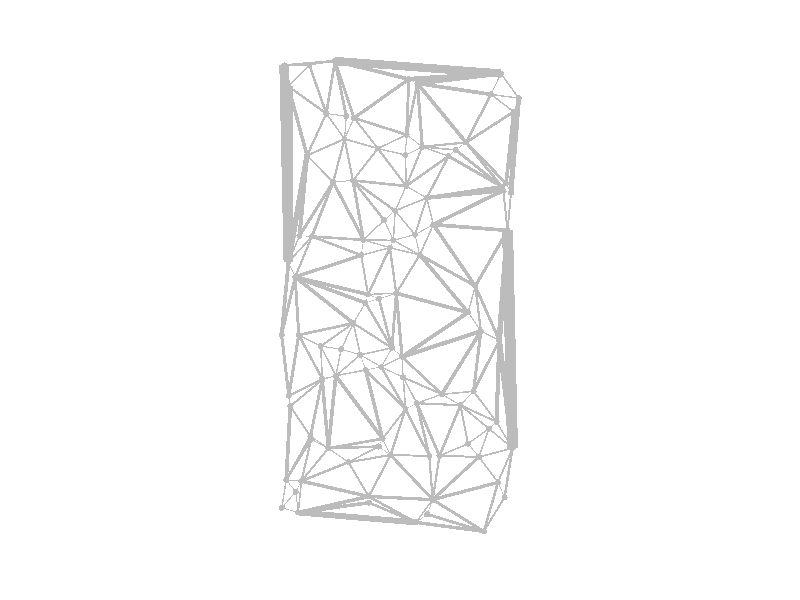 #include "colors.inc"
background { rgb <1, 1, 1> }
camera {location <0, 0, 15>up <0,1,0> right <-1.33,0,0> angle 25look_at <0, 0, 0> sky <0, 1, 0> }
sphere { <-0.962265, 1.95493, 0>, 0.025 texture {  pigment { rgb <0.5, 0.5, 0.5> } } }
sphere { <-0.841562, -0.291882, 0>, 0.025 texture {  pigment { rgb <0.5, 0.5, 0.5> } } }
sphere { <0.185151, 1.27682, 0>, 0.025 texture {  pigment { rgb <0.5, 0.5, 0.5> } } }
sphere { <-0.744668, -1.13714, 0>, 0.025 texture {  pigment { rgb <0.5, 0.5, 0.5> } } }
sphere { <-0.647184, -0.656676, 0>, 0.025 texture {  pigment { rgb <0.5, 0.5, 0.5> } } }
sphere { <0.164135, 0.376353, 0>, 0.025 texture {  pigment { rgb <0.5, 0.5, 0.5> } } }
sphere { <-0.924271, -0.797802, 0>, 0.025 texture {  pigment { rgb <0.5, 0.5, 0.5> } } }
sphere { <0.13151, -1.85354, 0>, 0.025 texture {  pigment { rgb <0.5, 0.5, 0.5> } } }
sphere { <-0.257553, -1.68926, 0>, 0.025 texture {  pigment { rgb <0.5, 0.5, 0.5> } } }
sphere { <-0.555476, 0.983321, 0>, 0.025 texture {  pigment { rgb <0.5, 0.5, 0.5> } } }
sphere { <-0.0406284, 0.7436, 0>, 0.025 texture {  pigment { rgb <0.5, 0.5, 0.5> } } }
sphere { <-0.984169, -0.29179, 0>, 0.025 texture {  pigment { rgb <0.5, 0.5, 0.5> } } }
sphere { <0.139714, -0.860343, 0>, 0.025 texture {  pigment { rgb <0.5, 0.5, 0.5> } } }
sphere { <-0.488968, -0.410942, 0>, 0.025 texture {  pigment { rgb <0.5, 0.5, 0.5> } } }
sphere { <0.85836, 0.91251, 0>, 0.025 texture {  pigment { rgb <0.5, 0.5, 0.5> } } }
sphere { <0.073458, 1.84095, 0>, 0.025 texture {  pigment { rgb <0.5, 0.5, 0.5> } } }
sphere { <-0.387672, -0.193462, 0>, 0.025 texture {  pigment { rgb <0.5, 0.5, 0.5> } } }
sphere { <-0.945772, -1.4993, 0>, 0.025 texture {  pigment { rgb <0.5, 0.5, 0.5> } } }
sphere { <0.869366, -1.64386, 0>, 0.025 texture {  pigment { rgb <0.5, 0.5, 0.5> } } }
sphere { <-0.175063, 0.0103111, 0>, 0.025 texture {  pigment { rgb <0.5, 0.5, 0.5> } } }
sphere { <0.935035, -1.23556, 0>, 0.025 texture {  pigment { rgb <0.5, 0.5, 0.5> } } }
sphere { <-0.871509, 0.191196, 0>, 0.025 texture {  pigment { rgb <0.5, 0.5, 0.5> } } }
sphere { <0.839748, 1.88728, 0>, 0.025 texture {  pigment { rgb <0.5, 0.5, 0.5> } } }
sphere { <-0.646964, -0.664441, 0>, 0.025 texture {  pigment { rgb <0.5, 0.5, 0.5> } } }
sphere { <0.026667, -0.644815, 0>, 0.025 texture {  pigment { rgb <0.5, 0.5, 0.5> } } }
sphere { <-0.0550345, 0.497175, 0>, 0.025 texture {  pigment { rgb <0.5, 0.5, 0.5> } } }
sphere { <-0.183517, 1.26266, 0>, 0.025 texture {  pigment { rgb <0.5, 0.5, 0.5> } } }
sphere { <-0.534052, -0.631551, 0>, 0.025 texture {  pigment { rgb <0.5, 0.5, 0.5> } } }
sphere { <0.221911, 0.850268, 0>, 0.025 texture {  pigment { rgb <0.5, 0.5, 0.5> } } }
sphere { <-0.132077, 0.665763, 0>, 0.025 texture {  pigment { rgb <0.5, 0.5, 0.5> } } }
sphere { <0.882318, 0.972, 0>, 0.025 texture {  pigment { rgb <0.5, 0.5, 0.5> } } }
sphere { <0.697121, -1.92843, 0>, 0.025 texture {  pigment { rgb <0.5, 0.5, 0.5> } } }
sphere { <-0.928708, 1.78085, 0>, 0.025 texture {  pigment { rgb <0.5, 0.5, 0.5> } } }
sphere { <-0.540794, 1.99162, 0>, 0.025 texture {  pigment { rgb <0.5, 0.5, 0.5> } } }
sphere { <0.403599, 1.19886, 0>, 0.025 texture {  pigment { rgb <0.5, 0.5, 0.5> } } }
sphere { <-0.287104, -0.0238716, 0>, 0.025 texture {  pigment { rgb <0.5, 0.5, 0.5> } } }
sphere { <0.0171253, -0.474102, 0>, 0.025 texture {  pigment { rgb <0.5, 0.5, 0.5> } } }
sphere { <0.922744, 0.893074, 0>, 0.025 texture {  pigment { rgb <0.5, 0.5, 0.5> } } }
sphere { <-0.382056, 1.51703, 0>, 0.025 texture {  pigment { rgb <0.5, 0.5, 0.5> } } }
sphere { <-0.26539, 0.0461966, 0>, 0.025 texture {  pigment { rgb <0.5, 0.5, 0.5> } } }
sphere { <-0.461347, 1.34229, 0>, 0.025 texture {  pigment { rgb <0.5, 0.5, 0.5> } } }
sphere { <0.802661, -1.01521, 0>, 0.025 texture {  pigment { rgb <0.5, 0.5, 0.5> } } }
sphere { <-0.732596, 0.529824, 0>, 0.025 texture {  pigment { rgb <0.5, 0.5, 0.5> } } }
sphere { <0.276988, 0.628327, 0>, 0.025 texture {  pigment { rgb <0.5, 0.5, 0.5> } } }
sphere { <-0.819734, -1.50938, 0>, 0.025 texture {  pigment { rgb <0.5, 0.5, 0.5> } } }
sphere { <0.347665, -0.785282, 0>, 0.025 texture {  pigment { rgb <0.5, 0.5, 0.5> } } }
sphere { <0.626142, 0.11672, 0>, 0.025 texture {  pigment { rgb <0.5, 0.5, 0.5> } } }
sphere { <-0.612508, 1.55408, 0>, 0.025 texture {  pigment { rgb <0.5, 0.5, 0.5> } } }
sphere { <-0.031057, 0.056399, 0>, 0.025 texture {  pigment { rgb <0.5, 0.5, 0.5> } } }
sphere { <0.814514, -1.5203, 0>, 0.025 texture {  pigment { rgb <0.5, 0.5, 0.5> } } }
sphere { <-0.259912, -1.6375, 0>, 0.025 texture {  pigment { rgb <0.5, 0.5, 0.5> } } }
sphere { <0.243148, -1.2996, 0>, 0.025 texture {  pigment { rgb <0.5, 0.5, 0.5> } } }
sphere { <0.0458226, -0.909199, 0>, 0.025 texture {  pigment { rgb <0.5, 0.5, 0.5> } } }
sphere { <-0.867374, -1.59862, 0>, 0.025 texture {  pigment { rgb <0.5, 0.5, 0.5> } } }
sphere { <-0.155651, -0.557847, 0>, 0.025 texture {  pigment { rgb <0.5, 0.5, 0.5> } } }
sphere { <0.0448803, 1.20809, 0>, 0.025 texture {  pigment { rgb <0.5, 0.5, 0.5> } } }
sphere { <-0.0669695, -0.399431, 0>, 0.025 texture {  pigment { rgb <0.5, 0.5, 0.5> } } }
sphere { <-0.658243, -0.384195, 0>, 0.025 texture {  pigment { rgb <0.5, 0.5, 0.5> } } }
sphere { <0.739081, -1.07232, 0>, 0.025 texture {  pigment { rgb <0.5, 0.5, 0.5> } } }
sphere { <0.986453, 1.68217, 0>, 0.025 texture {  pigment { rgb <0.5, 0.5, 0.5> } } }
sphere { <-0.912283, -0.885325, 0>, 0.025 texture {  pigment { rgb <0.5, 0.5, 0.5> } } }
sphere { <0.656782, -1.30741, 0>, 0.025 texture {  pigment { rgb <0.5, 0.5, 0.5> } } }
sphere { <-0.177142, -1.22099, 0>, 0.025 texture {  pigment { rgb <0.5, 0.5, 0.5> } } }
sphere { <-0.0788163, -1.29182, 0>, 0.025 texture {  pigment { rgb <0.5, 0.5, 0.5> } } }
sphere { <0.226858, -1.78668, 0>, 0.025 texture {  pigment { rgb <0.5, 0.5, 0.5> } } }
sphere { <-0.835836, 0.534268, 0>, 0.025 texture {  pigment { rgb <0.5, 0.5, 0.5> } } }
sphere { <-0.982565, -1.73235, 0>, 0.025 texture {  pigment { rgb <0.5, 0.5, 0.5> } } }
sphere { <-0.428327, -1.35184, 0>, 0.025 texture {  pigment { rgb <0.5, 0.5, 0.5> } } }
sphere { <0.565499, -1.19817, 0>, 0.025 texture {  pigment { rgb <0.5, 0.5, 0.5> } } }
sphere { <-0.595749, -1.23637, 0>, 0.025 texture {  pigment { rgb <0.5, 0.5, 0.5> } } }
sphere { <0.94508, 1.56816, 0>, 0.025 texture {  pigment { rgb <0.5, 0.5, 0.5> } } }
sphere { <0.825281, -0.336703, 0>, 0.025 texture {  pigment { rgb <0.5, 0.5, 0.5> } } }
sphere { <0.0545235, 1.37719, 0>, 0.025 texture {  pigment { rgb <0.5, 0.5, 0.5> } } }
sphere { <0.144849, 1.80517, 0>, 0.025 texture {  pigment { rgb <0.5, 0.5, 0.5> } } }
sphere { <0.271682, -1.66381, 0>, 0.025 texture {  pigment { rgb <0.5, 0.5, 0.5> } } }
sphere { <-0.927063, 0.316261, 0>, 0.025 texture {  pigment { rgb <0.5, 0.5, 0.5> } } }
sphere { <0.566383, -0.103638, 0>, 0.025 texture {  pigment { rgb <0.5, 0.5, 0.5> } } }
sphere { <0.672507, -0.259063, 0>, 0.025 texture {  pigment { rgb <0.5, 0.5, 0.5> } } }
sphere { <0.548869, 1.31308, 0>, 0.025 texture {  pigment { rgb <0.5, 0.5, 0.5> } } }
sphere { <-0.303236, 0.501041, 0>, 0.025 texture {  pigment { rgb <0.5, 0.5, 0.5> } } }
sphere { <0.611206, -0.761209, 0>, 0.025 texture {  pigment { rgb <0.5, 0.5, 0.5> } } }
sphere { <0.328273, -1.29899, 0>, 0.025 texture {  pigment { rgb <0.5, 0.5, 0.5> } } }
sphere { <-0.144647, -1.15577, 0>, 0.025 texture {  pigment { rgb <0.5, 0.5, 0.5> } } }
sphere { <0.12477, 0.545221, 0>, 0.025 texture {  pigment { rgb <0.5, 0.5, 0.5> } } }
sphere { <-0.285157, -0.582907, 0>, 0.025 texture {  pigment { rgb <0.5, 0.5, 0.5> } } }
sphere { <-0.446499, 1.53214, 0>, 0.025 texture {  pigment { rgb <0.5, 0.5, 0.5> } } }
sphere { <0.847356, 0.943599, 0>, 0.025 texture {  pigment { rgb <0.5, 0.5, 0.5> } } }
sphere { <-0.329796, -0.45666, 0>, 0.025 texture {  pigment { rgb <0.5, 0.5, 0.5> } } }
sphere { <-0.391244, 0.996299, 0>, 0.025 texture {  pigment { rgb <0.5, 0.5, 0.5> } } }
sphere { <0.502616, -0.876598, 0>, 0.025 texture {  pigment { rgb <0.5, 0.5, 0.5> } } }
sphere { <-0.754493, 1.96026, 0>, 0.025 texture {  pigment { rgb <0.5, 0.5, 0.5> } } }
sphere { <-0.322533, 0.373467, 0>, 0.025 texture {  pigment { rgb <0.5, 0.5, 0.5> } } }
sphere { <0.756277, 1.7138, 0>, 0.025 texture {  pigment { rgb <0.5, 0.5, 0.5> } } }
sphere { <-0.0843627, 0.43514, 0>, 0.025 texture {  pigment { rgb <0.5, 0.5, 0.5> } } }
sphere { <-0.845533, -1.77073, 0>, 0.025 texture {  pigment { rgb <0.5, 0.5, 0.5> } } }
sphere { <0.051268, 0.949963, 0>, 0.025 texture {  pigment { rgb <0.5, 0.5, 0.5> } } }
sphere { <-0.738241, -1.16098, 0>, 0.025 texture {  pigment { rgb <0.5, 0.5, 0.5> } } }
sphere { <0.894421, 0.580095, 0>, 0.025 texture {  pigment { rgb <0.5, 0.5, 0.5> } } }
sphere { <-0.772778, 1.20397, 0>, 0.025 texture {  pigment { rgb <0.5, 0.5, 0.5> } } }
sphere { <0.463607, 1.2505, 0>, 0.025 texture {  pigment { rgb <0.5, 0.5, 0.5> } } }
cylinder { <0.13151, -1.85354, 0>, <0.697121, -1.92843, 0>, 0.0142637 texture {  pigment { rgb <0.5, 0.5, 0.5> } } }
cylinder { <0.13151, -1.85354, 0>, <0.226858, -1.78668, 0>, 0.00291135 texture {  pigment { rgb <0.5, 0.5, 0.5> } } }
cylinder { <0.697121, -1.92843, 0>, <0.226858, -1.78668, 0>, 0.0122791 texture {  pigment { rgb <0.5, 0.5, 0.5> } } }
cylinder { <0.13151, -1.85354, 0>, <-0.257553, -1.68926, 0>, 0.0105582 texture {  pigment { rgb <0.5, 0.5, 0.5> } } }
cylinder { <0.13151, -1.85354, 0>, <-0.845533, -1.77073, 0>, 0.0245137 texture {  pigment { rgb <0.5, 0.5, 0.5> } } }
cylinder { <-0.257553, -1.68926, 0>, <-0.845533, -1.77073, 0>, 0.0148399 texture {  pigment { rgb <0.5, 0.5, 0.5> } } }
cylinder { <0.697121, -1.92843, 0>, <0.271682, -1.66381, 0>, 0.0125256 texture {  pigment { rgb <0.5, 0.5, 0.5> } } }
cylinder { <0.226858, -1.78668, 0>, <0.271682, -1.66381, 0>, 0.00326997 texture {  pigment { rgb <0.5, 0.5, 0.5> } } }
cylinder { <-0.867374, -1.59862, 0>, <-0.982565, -1.73235, 0>, 0.00441251 texture {  pigment { rgb <0.5, 0.5, 0.5> } } }
cylinder { <-0.867374, -1.59862, 0>, <-0.845533, -1.77073, 0>, 0.00433708 texture {  pigment { rgb <0.5, 0.5, 0.5> } } }
cylinder { <-0.982565, -1.73235, 0>, <-0.845533, -1.77073, 0>, 0.00355759 texture {  pigment { rgb <0.5, 0.5, 0.5> } } }
cylinder { <0.13151, -1.85354, 0>, <0.271682, -1.66381, 0>, 0.0058975 texture {  pigment { rgb <0.5, 0.5, 0.5> } } }
cylinder { <0.13151, -1.85354, 0>, <-0.259912, -1.6375, 0>, 0.0111772 texture {  pigment { rgb <0.5, 0.5, 0.5> } } }
cylinder { <-0.257553, -1.68926, 0>, <-0.259912, -1.6375, 0>, 0.00129538 texture {  pigment { rgb <0.5, 0.5, 0.5> } } }
cylinder { <-0.259912, -1.6375, 0>, <-0.845533, -1.77073, 0>, 0.0150146 texture {  pigment { rgb <0.5, 0.5, 0.5> } } }
cylinder { <0.869366, -1.64386, 0>, <0.697121, -1.92843, 0>, 0.00831614 texture {  pigment { rgb <0.5, 0.5, 0.5> } } }
cylinder { <0.869366, -1.64386, 0>, <0.814514, -1.5203, 0>, 0.00337969 texture {  pigment { rgb <0.5, 0.5, 0.5> } } }
cylinder { <0.697121, -1.92843, 0>, <0.814514, -1.5203, 0>, 0.0106171 texture {  pigment { rgb <0.5, 0.5, 0.5> } } }
cylinder { <0.814514, -1.5203, 0>, <0.271682, -1.66381, 0>, 0.014037 texture {  pigment { rgb <0.5, 0.5, 0.5> } } }
cylinder { <-0.819734, -1.50938, 0>, <-0.867374, -1.59862, 0>, 0.00252903 texture {  pigment { rgb <0.5, 0.5, 0.5> } } }
cylinder { <-0.819734, -1.50938, 0>, <-0.845533, -1.77073, 0>, 0.00656536 texture {  pigment { rgb <0.5, 0.5, 0.5> } } }
cylinder { <-0.819734, -1.50938, 0>, <-0.259912, -1.6375, 0>, 0.0143574 texture {  pigment { rgb <0.5, 0.5, 0.5> } } }
cylinder { <-0.945772, -1.4993, 0>, <-0.819734, -1.50938, 0>, 0.00316103 texture {  pigment { rgb <0.5, 0.5, 0.5> } } }
cylinder { <-0.945772, -1.4993, 0>, <-0.867374, -1.59862, 0>, 0.00316349 texture {  pigment { rgb <0.5, 0.5, 0.5> } } }
cylinder { <-0.945772, -1.4993, 0>, <-0.982565, -1.73235, 0>, 0.00589857 texture {  pigment { rgb <0.5, 0.5, 0.5> } } }
cylinder { <-0.259912, -1.6375, 0>, <0.271682, -1.66381, 0>, 0.0133061 texture {  pigment { rgb <0.5, 0.5, 0.5> } } }
cylinder { <-0.819734, -1.50938, 0>, <-0.428327, -1.35184, 0>, 0.0105481 texture {  pigment { rgb <0.5, 0.5, 0.5> } } }
cylinder { <-0.259912, -1.6375, 0>, <-0.428327, -1.35184, 0>, 0.00829021 texture {  pigment { rgb <0.5, 0.5, 0.5> } } }
cylinder { <0.243148, -1.2996, 0>, <0.271682, -1.66381, 0>, 0.00913293 texture {  pigment { rgb <0.5, 0.5, 0.5> } } }
cylinder { <0.243148, -1.2996, 0>, <0.328273, -1.29899, 0>, 0.00212818 texture {  pigment { rgb <0.5, 0.5, 0.5> } } }
cylinder { <0.271682, -1.66381, 0>, <0.328273, -1.29899, 0>, 0.00922955 texture {  pigment { rgb <0.5, 0.5, 0.5> } } }
cylinder { <0.814514, -1.5203, 0>, <0.656782, -1.30741, 0>, 0.00662381 texture {  pigment { rgb <0.5, 0.5, 0.5> } } }
cylinder { <0.656782, -1.30741, 0>, <0.271682, -1.66381, 0>, 0.0131177 texture {  pigment { rgb <0.5, 0.5, 0.5> } } }
cylinder { <0.656782, -1.30741, 0>, <0.328273, -1.29899, 0>, 0.00821543 texture {  pigment { rgb <0.5, 0.5, 0.5> } } }
cylinder { <0.243148, -1.2996, 0>, <-0.0788163, -1.29182, 0>, 0.00805146 texture {  pigment { rgb <0.5, 0.5, 0.5> } } }
cylinder { <-0.0788163, -1.29182, 0>, <0.271682, -1.66381, 0>, 0.0127775 texture {  pigment { rgb <0.5, 0.5, 0.5> } } }
cylinder { <-0.259912, -1.6375, 0>, <-0.0788163, -1.29182, 0>, 0.009756 texture {  pigment { rgb <0.5, 0.5, 0.5> } } }
cylinder { <-0.0788163, -1.29182, 0>, <-0.428327, -1.35184, 0>, 0.00886567 texture {  pigment { rgb <0.5, 0.5, 0.5> } } }
cylinder { <-0.819734, -1.50938, 0>, <-0.595749, -1.23637, 0>, 0.00882834 texture {  pigment { rgb <0.5, 0.5, 0.5> } } }
cylinder { <-0.428327, -1.35184, 0>, <-0.595749, -1.23637, 0>, 0.00508444 texture {  pigment { rgb <0.5, 0.5, 0.5> } } }
cylinder { <-0.177142, -1.22099, 0>, <-0.0788163, -1.29182, 0>, 0.00302956 texture {  pigment { rgb <0.5, 0.5, 0.5> } } }
cylinder { <-0.177142, -1.22099, 0>, <-0.428327, -1.35184, 0>, 0.00708062 texture {  pigment { rgb <0.5, 0.5, 0.5> } } }
cylinder { <0.869366, -1.64386, 0>, <0.935035, -1.23556, 0>, 0.0103385 texture {  pigment { rgb <0.5, 0.5, 0.5> } } }
cylinder { <0.935035, -1.23556, 0>, <0.814514, -1.5203, 0>, 0.00772971 texture {  pigment { rgb <0.5, 0.5, 0.5> } } }
cylinder { <0.935035, -1.23556, 0>, <0.656782, -1.30741, 0>, 0.00718448 texture {  pigment { rgb <0.5, 0.5, 0.5> } } }
cylinder { <0.656782, -1.30741, 0>, <0.565499, -1.19817, 0>, 0.00355905 texture {  pigment { rgb <0.5, 0.5, 0.5> } } }
cylinder { <0.565499, -1.19817, 0>, <0.328273, -1.29899, 0>, 0.00644403 texture {  pigment { rgb <0.5, 0.5, 0.5> } } }
cylinder { <-0.819734, -1.50938, 0>, <-0.738241, -1.16098, 0>, 0.00894509 texture {  pigment { rgb <0.5, 0.5, 0.5> } } }
cylinder { <-0.595749, -1.23637, 0>, <-0.738241, -1.16098, 0>, 0.00403016 texture {  pigment { rgb <0.5, 0.5, 0.5> } } }
cylinder { <-0.177142, -1.22099, 0>, <-0.144647, -1.15577, 0>, 0.00182159 texture {  pigment { rgb <0.5, 0.5, 0.5> } } }
cylinder { <-0.0788163, -1.29182, 0>, <-0.144647, -1.15577, 0>, 0.00377848 texture {  pigment { rgb <0.5, 0.5, 0.5> } } }
cylinder { <-0.945772, -1.4993, 0>, <-0.738241, -1.16098, 0>, 0.00992236 texture {  pigment { rgb <0.5, 0.5, 0.5> } } }
cylinder { <0.739081, -1.07232, 0>, <0.656782, -1.30741, 0>, 0.00622698 texture {  pigment { rgb <0.5, 0.5, 0.5> } } }
cylinder { <0.739081, -1.07232, 0>, <0.565499, -1.19817, 0>, 0.00536003 texture {  pigment { rgb <0.5, 0.5, 0.5> } } }
cylinder { <0.935035, -1.23556, 0>, <0.739081, -1.07232, 0>, 0.00637607 texture {  pigment { rgb <0.5, 0.5, 0.5> } } }
cylinder { <-0.744668, -1.13714, 0>, <-0.945772, -1.4993, 0>, 0.0103561 texture {  pigment { rgb <0.5, 0.5, 0.5> } } }
cylinder { <-0.744668, -1.13714, 0>, <-0.738241, -1.16098, 0>, 0.000617309 texture {  pigment { rgb <0.5, 0.5, 0.5> } } }
cylinder { <-0.744668, -1.13714, 0>, <-0.595749, -1.23637, 0>, 0.00447379 texture {  pigment { rgb <0.5, 0.5, 0.5> } } }
cylinder { <0.935035, -1.23556, 0>, <0.802661, -1.01521, 0>, 0.00642654 texture {  pigment { rgb <0.5, 0.5, 0.5> } } }
cylinder { <0.802661, -1.01521, 0>, <0.739081, -1.07232, 0>, 0.00213664 texture {  pigment { rgb <0.5, 0.5, 0.5> } } }
cylinder { <0.0458226, -0.909199, 0>, <-0.0788163, -1.29182, 0>, 0.0100603 texture {  pigment { rgb <0.5, 0.5, 0.5> } } }
cylinder { <0.0458226, -0.909199, 0>, <-0.144647, -1.15577, 0>, 0.00778928 texture {  pigment { rgb <0.5, 0.5, 0.5> } } }
cylinder { <0.243148, -1.2996, 0>, <0.0458226, -0.909199, 0>, 0.010936 texture {  pigment { rgb <0.5, 0.5, 0.5> } } }
cylinder { <-0.177142, -1.22099, 0>, <-0.595749, -1.23637, 0>, 0.0104723 texture {  pigment { rgb <0.5, 0.5, 0.5> } } }
cylinder { <-0.595749, -1.23637, 0>, <-0.144647, -1.15577, 0>, 0.0114562 texture {  pigment { rgb <0.5, 0.5, 0.5> } } }
cylinder { <-0.744668, -1.13714, 0>, <-0.912283, -0.885325, 0>, 0.00756251 texture {  pigment { rgb <0.5, 0.5, 0.5> } } }
cylinder { <-0.945772, -1.4993, 0>, <-0.912283, -0.885325, 0>, 0.0153721 texture {  pigment { rgb <0.5, 0.5, 0.5> } } }
cylinder { <0.739081, -1.07232, 0>, <0.502616, -0.876598, 0>, 0.00767393 texture {  pigment { rgb <0.5, 0.5, 0.5> } } }
cylinder { <0.565499, -1.19817, 0>, <0.502616, -0.876598, 0>, 0.00819146 texture {  pigment { rgb <0.5, 0.5, 0.5> } } }
cylinder { <0.328273, -1.29899, 0>, <0.502616, -0.876598, 0>, 0.0114239 texture {  pigment { rgb <0.5, 0.5, 0.5> } } }
cylinder { <0.139714, -0.860343, 0>, <0.243148, -1.2996, 0>, 0.0112819 texture {  pigment { rgb <0.5, 0.5, 0.5> } } }
cylinder { <0.139714, -0.860343, 0>, <0.0458226, -0.909199, 0>, 0.00264606 texture {  pigment { rgb <0.5, 0.5, 0.5> } } }
cylinder { <0.139714, -0.860343, 0>, <0.328273, -1.29899, 0>, 0.0119364 texture {  pigment { rgb <0.5, 0.5, 0.5> } } }
cylinder { <0.139714, -0.860343, 0>, <0.502616, -0.876598, 0>, 0.00908164 texture {  pigment { rgb <0.5, 0.5, 0.5> } } }
cylinder { <0.139714, -0.860343, 0>, <0.347665, -0.785282, 0>, 0.00552709 texture {  pigment { rgb <0.5, 0.5, 0.5> } } }
cylinder { <0.347665, -0.785282, 0>, <0.502616, -0.876598, 0>, 0.0044964 texture {  pigment { rgb <0.5, 0.5, 0.5> } } }
cylinder { <0.802661, -1.01521, 0>, <0.502616, -0.876598, 0>, 0.00826284 texture {  pigment { rgb <0.5, 0.5, 0.5> } } }
cylinder { <0.802661, -1.01521, 0>, <0.611206, -0.761209, 0>, 0.00795178 texture {  pigment { rgb <0.5, 0.5, 0.5> } } }
cylinder { <0.611206, -0.761209, 0>, <0.502616, -0.876598, 0>, 0.00396126 texture {  pigment { rgb <0.5, 0.5, 0.5> } } }
cylinder { <-0.744668, -1.13714, 0>, <-0.646964, -0.664441, 0>, 0.0120673 texture {  pigment { rgb <0.5, 0.5, 0.5> } } }
cylinder { <-0.646964, -0.664441, 0>, <-0.912283, -0.885325, 0>, 0.00863075 texture {  pigment { rgb <0.5, 0.5, 0.5> } } }
cylinder { <-0.924271, -0.797802, 0>, <-0.646964, -0.664441, 0>, 0.0076927 texture {  pigment { rgb <0.5, 0.5, 0.5> } } }
cylinder { <-0.924271, -0.797802, 0>, <-0.912283, -0.885325, 0>, 0.00220851 texture {  pigment { rgb <0.5, 0.5, 0.5> } } }
cylinder { <0.139714, -0.860343, 0>, <0.026667, -0.644815, 0>, 0.0060844 texture {  pigment { rgb <0.5, 0.5, 0.5> } } }
cylinder { <0.026667, -0.644815, 0>, <0.0458226, -0.909199, 0>, 0.00662694 texture {  pigment { rgb <0.5, 0.5, 0.5> } } }
cylinder { <0.347665, -0.785282, 0>, <0.611206, -0.761209, 0>, 0.00661595 texture {  pigment { rgb <0.5, 0.5, 0.5> } } }
cylinder { <-0.646964, -0.664441, 0>, <-0.595749, -1.23637, 0>, 0.0143555 texture {  pigment { rgb <0.5, 0.5, 0.5> } } }
cylinder { <-0.647184, -0.656676, 0>, <-0.646964, -0.664441, 0>, 0.000194191 texture {  pigment { rgb <0.5, 0.5, 0.5> } } }
cylinder { <-0.647184, -0.656676, 0>, <-0.534052, -0.631551, 0>, 0.0028972 texture {  pigment { rgb <0.5, 0.5, 0.5> } } }
cylinder { <-0.646964, -0.664441, 0>, <-0.534052, -0.631551, 0>, 0.00294012 texture {  pigment { rgb <0.5, 0.5, 0.5> } } }
cylinder { <-0.534052, -0.631551, 0>, <-0.595749, -1.23637, 0>, 0.015199 texture {  pigment { rgb <0.5, 0.5, 0.5> } } }
cylinder { <-0.534052, -0.631551, 0>, <-0.144647, -1.15577, 0>, 0.0163257 texture {  pigment { rgb <0.5, 0.5, 0.5> } } }
cylinder { <0.0458226, -0.909199, 0>, <-0.285157, -0.582907, 0>, 0.0116193 texture {  pigment { rgb <0.5, 0.5, 0.5> } } }
cylinder { <-0.144647, -1.15577, 0>, <-0.285157, -0.582907, 0>, 0.0147461 texture {  pigment { rgb <0.5, 0.5, 0.5> } } }
cylinder { <-0.534052, -0.631551, 0>, <-0.285157, -0.582907, 0>, 0.00634009 texture {  pigment { rgb <0.5, 0.5, 0.5> } } }
cylinder { <-0.647184, -0.656676, 0>, <-0.924271, -0.797802, 0>, 0.0077739 texture {  pigment { rgb <0.5, 0.5, 0.5> } } }
cylinder { <0.026667, -0.644815, 0>, <0.347665, -0.785282, 0>, 0.00875967 texture {  pigment { rgb <0.5, 0.5, 0.5> } } }
cylinder { <0.026667, -0.644815, 0>, <-0.155651, -0.557847, 0>, 0.00504996 texture {  pigment { rgb <0.5, 0.5, 0.5> } } }
cylinder { <0.0458226, -0.909199, 0>, <-0.155651, -0.557847, 0>, 0.0101255 texture {  pigment { rgb <0.5, 0.5, 0.5> } } }
cylinder { <-0.155651, -0.557847, 0>, <-0.285157, -0.582907, 0>, 0.00329771 texture {  pigment { rgb <0.5, 0.5, 0.5> } } }
cylinder { <0.026667, -0.644815, 0>, <0.0171253, -0.474102, 0>, 0.00427448 texture {  pigment { rgb <0.5, 0.5, 0.5> } } }
cylinder { <0.0171253, -0.474102, 0>, <-0.155651, -0.557847, 0>, 0.00480007 texture {  pigment { rgb <0.5, 0.5, 0.5> } } }
cylinder { <-0.534052, -0.631551, 0>, <-0.329796, -0.45666, 0>, 0.00672252 texture {  pigment { rgb <0.5, 0.5, 0.5> } } }
cylinder { <-0.285157, -0.582907, 0>, <-0.329796, -0.45666, 0>, 0.00334766 texture {  pigment { rgb <0.5, 0.5, 0.5> } } }
cylinder { <-0.488968, -0.410942, 0>, <-0.534052, -0.631551, 0>, 0.00562922 texture {  pigment { rgb <0.5, 0.5, 0.5> } } }
cylinder { <-0.488968, -0.410942, 0>, <-0.329796, -0.45666, 0>, 0.00414019 texture {  pigment { rgb <0.5, 0.5, 0.5> } } }
cylinder { <-0.155651, -0.557847, 0>, <-0.329796, -0.45666, 0>, 0.0050352 texture {  pigment { rgb <0.5, 0.5, 0.5> } } }
cylinder { <0.0171253, -0.474102, 0>, <-0.0669695, -0.399431, 0>, 0.00281155 texture {  pigment { rgb <0.5, 0.5, 0.5> } } }
cylinder { <-0.155651, -0.557847, 0>, <-0.0669695, -0.399431, 0>, 0.00453872 texture {  pigment { rgb <0.5, 0.5, 0.5> } } }
cylinder { <-0.647184, -0.656676, 0>, <-0.658243, -0.384195, 0>, 0.00681764 texture {  pigment { rgb <0.5, 0.5, 0.5> } } }
cylinder { <-0.534052, -0.631551, 0>, <-0.658243, -0.384195, 0>, 0.00691955 texture {  pigment { rgb <0.5, 0.5, 0.5> } } }
cylinder { <-0.488968, -0.410942, 0>, <-0.658243, -0.384195, 0>, 0.00428437 texture {  pigment { rgb <0.5, 0.5, 0.5> } } }
cylinder { <-0.0669695, -0.399431, 0>, <-0.329796, -0.45666, 0>, 0.00672462 texture {  pigment { rgb <0.5, 0.5, 0.5> } } }
cylinder { <0.802661, -1.01521, 0>, <0.825281, -0.336703, 0>, 0.016972 texture {  pigment { rgb <0.5, 0.5, 0.5> } } }
cylinder { <0.825281, -0.336703, 0>, <0.611206, -0.761209, 0>, 0.0118857 texture {  pigment { rgb <0.5, 0.5, 0.5> } } }
cylinder { <-0.841562, -0.291882, 0>, <-0.647184, -0.656676, 0>, 0.0103337 texture {  pigment { rgb <0.5, 0.5, 0.5> } } }
cylinder { <-0.841562, -0.291882, 0>, <-0.658243, -0.384195, 0>, 0.00513125 texture {  pigment { rgb <0.5, 0.5, 0.5> } } }
cylinder { <0.0171253, -0.474102, 0>, <0.347665, -0.785282, 0>, 0.0113493 texture {  pigment { rgb <0.5, 0.5, 0.5> } } }
cylinder { <-0.841562, -0.291882, 0>, <-0.924271, -0.797802, 0>, 0.0128159 texture {  pigment { rgb <0.5, 0.5, 0.5> } } }
cylinder { <-0.841562, -0.291882, 0>, <-0.984169, -0.29179, 0>, 0.00356518 texture {  pigment { rgb <0.5, 0.5, 0.5> } } }
cylinder { <-0.924271, -0.797802, 0>, <-0.984169, -0.29179, 0>, 0.0127386 texture {  pigment { rgb <0.5, 0.5, 0.5> } } }
cylinder { <0.825281, -0.336703, 0>, <0.672507, -0.259063, 0>, 0.00428427 texture {  pigment { rgb <0.5, 0.5, 0.5> } } }
cylinder { <0.672507, -0.259063, 0>, <0.611206, -0.761209, 0>, 0.0126468 texture {  pigment { rgb <0.5, 0.5, 0.5> } } }
cylinder { <0.347665, -0.785282, 0>, <0.672507, -0.259063, 0>, 0.0154602 texture {  pigment { rgb <0.5, 0.5, 0.5> } } }
cylinder { <-0.488968, -0.410942, 0>, <-0.387672, -0.193462, 0>, 0.00599783 texture {  pigment { rgb <0.5, 0.5, 0.5> } } }
cylinder { <-0.387672, -0.193462, 0>, <-0.329796, -0.45666, 0>, 0.00673715 texture {  pigment { rgb <0.5, 0.5, 0.5> } } }
cylinder { <-0.387672, -0.193462, 0>, <-0.0669695, -0.399431, 0>, 0.00952869 texture {  pigment { rgb <0.5, 0.5, 0.5> } } }
cylinder { <0.0171253, -0.474102, 0>, <0.672507, -0.259063, 0>, 0.017244 texture {  pigment { rgb <0.5, 0.5, 0.5> } } }
cylinder { <-0.387672, -0.193462, 0>, <-0.658243, -0.384195, 0>, 0.008276 texture {  pigment { rgb <0.5, 0.5, 0.5> } } }
cylinder { <0.0171253, -0.474102, 0>, <0.566383, -0.103638, 0>, 0.0165629 texture {  pigment { rgb <0.5, 0.5, 0.5> } } }
cylinder { <0.566383, -0.103638, 0>, <0.672507, -0.259063, 0>, 0.00470499 texture {  pigment { rgb <0.5, 0.5, 0.5> } } }
cylinder { <-0.387672, -0.193462, 0>, <-0.287104, -0.0238716, 0>, 0.00492918 texture {  pigment { rgb <0.5, 0.5, 0.5> } } }
cylinder { <-0.287104, -0.0238716, 0>, <-0.0669695, -0.399431, 0>, 0.010883 texture {  pigment { rgb <0.5, 0.5, 0.5> } } }
cylinder { <-0.175063, 0.0103111, 0>, <-0.287104, -0.0238716, 0>, 0.00292848 texture {  pigment { rgb <0.5, 0.5, 0.5> } } }
cylinder { <-0.175063, 0.0103111, 0>, <-0.0669695, -0.399431, 0>, 0.010594 texture {  pigment { rgb <0.5, 0.5, 0.5> } } }
cylinder { <-0.175063, 0.0103111, 0>, <-0.26539, 0.0461966, 0>, 0.00242987 texture {  pigment { rgb <0.5, 0.5, 0.5> } } }
cylinder { <-0.287104, -0.0238716, 0>, <-0.26539, 0.0461966, 0>, 0.00183389 texture {  pigment { rgb <0.5, 0.5, 0.5> } } }
cylinder { <-0.175063, 0.0103111, 0>, <-0.031057, 0.056399, 0>, 0.00378003 texture {  pigment { rgb <0.5, 0.5, 0.5> } } }
cylinder { <-0.031057, 0.056399, 0>, <-0.0669695, -0.399431, 0>, 0.0114311 texture {  pigment { rgb <0.5, 0.5, 0.5> } } }
cylinder { <0.935035, -1.23556, 0>, <0.825281, -0.336703, 0>, 0.0226384 texture {  pigment { rgb <0.5, 0.5, 0.5> } } }
cylinder { <-0.841562, -0.291882, 0>, <-0.387672, -0.193462, 0>, 0.0116109 texture {  pigment { rgb <0.5, 0.5, 0.5> } } }
cylinder { <0.0171253, -0.474102, 0>, <-0.031057, 0.056399, 0>, 0.0133171 texture {  pigment { rgb <0.5, 0.5, 0.5> } } }
cylinder { <-0.031057, 0.056399, 0>, <0.566383, -0.103638, 0>, 0.0154626 texture {  pigment { rgb <0.5, 0.5, 0.5> } } }
cylinder { <0.626142, 0.11672, 0>, <0.825281, -0.336703, 0>, 0.0123807 texture {  pigment { rgb <0.5, 0.5, 0.5> } } }
cylinder { <0.626142, 0.11672, 0>, <0.672507, -0.259063, 0>, 0.00946583 texture {  pigment { rgb <0.5, 0.5, 0.5> } } }
cylinder { <0.626142, 0.11672, 0>, <0.566383, -0.103638, 0>, 0.00570795 texture {  pigment { rgb <0.5, 0.5, 0.5> } } }
cylinder { <-0.841562, -0.291882, 0>, <-0.871509, 0.191196, 0>, 0.0121001 texture {  pigment { rgb <0.5, 0.5, 0.5> } } }
cylinder { <-0.387672, -0.193462, 0>, <-0.871509, 0.191196, 0>, 0.0154528 texture {  pigment { rgb <0.5, 0.5, 0.5> } } }
cylinder { <-0.984169, -0.29179, 0>, <-0.871509, 0.191196, 0>, 0.0123988 texture {  pigment { rgb <0.5, 0.5, 0.5> } } }
cylinder { <-0.871509, 0.191196, 0>, <-0.287104, -0.0238716, 0>, 0.0155681 texture {  pigment { rgb <0.5, 0.5, 0.5> } } }
cylinder { <-0.26539, 0.0461966, 0>, <-0.031057, 0.056399, 0>, 0.00586388 texture {  pigment { rgb <0.5, 0.5, 0.5> } } }
cylinder { <-0.871509, 0.191196, 0>, <-0.26539, 0.0461966, 0>, 0.0155805 texture {  pigment { rgb <0.5, 0.5, 0.5> } } }
cylinder { <0.164135, 0.376353, 0>, <0.626142, 0.11672, 0>, 0.0132491 texture {  pigment { rgb <0.5, 0.5, 0.5> } } }
cylinder { <0.164135, 0.376353, 0>, <0.566383, -0.103638, 0>, 0.0156564 texture {  pigment { rgb <0.5, 0.5, 0.5> } } }
cylinder { <0.164135, 0.376353, 0>, <-0.031057, 0.056399, 0>, 0.00936985 texture {  pigment { rgb <0.5, 0.5, 0.5> } } }
cylinder { <-0.871509, 0.191196, 0>, <-0.322533, 0.373467, 0>, 0.0144611 texture {  pigment { rgb <0.5, 0.5, 0.5> } } }
cylinder { <-0.26539, 0.0461966, 0>, <-0.322533, 0.373467, 0>, 0.00830553 texture {  pigment { rgb <0.5, 0.5, 0.5> } } }
cylinder { <-0.26539, 0.0461966, 0>, <-0.0843627, 0.43514, 0>, 0.0107252 texture {  pigment { rgb <0.5, 0.5, 0.5> } } }
cylinder { <-0.031057, 0.056399, 0>, <-0.0843627, 0.43514, 0>, 0.00956184 texture {  pigment { rgb <0.5, 0.5, 0.5> } } }
cylinder { <0.164135, 0.376353, 0>, <-0.0843627, 0.43514, 0>, 0.00638391 texture {  pigment { rgb <0.5, 0.5, 0.5> } } }
cylinder { <-0.322533, 0.373467, 0>, <-0.0843627, 0.43514, 0>, 0.00615063 texture {  pigment { rgb <0.5, 0.5, 0.5> } } }
cylinder { <-0.871509, 0.191196, 0>, <-0.732596, 0.529824, 0>, 0.00915032 texture {  pigment { rgb <0.5, 0.5, 0.5> } } }
cylinder { <-0.871509, 0.191196, 0>, <-0.927063, 0.316261, 0>, 0.0034212 texture {  pigment { rgb <0.5, 0.5, 0.5> } } }
cylinder { <-0.732596, 0.529824, 0>, <-0.927063, 0.316261, 0>, 0.00722091 texture {  pigment { rgb <0.5, 0.5, 0.5> } } }
cylinder { <0.164135, 0.376353, 0>, <-0.0550345, 0.497175, 0>, 0.00625665 texture {  pigment { rgb <0.5, 0.5, 0.5> } } }
cylinder { <-0.0550345, 0.497175, 0>, <-0.0843627, 0.43514, 0>, 0.00171547 texture {  pigment { rgb <0.5, 0.5, 0.5> } } }
cylinder { <-0.732596, 0.529824, 0>, <-0.835836, 0.534268, 0>, 0.00258338 texture {  pigment { rgb <0.5, 0.5, 0.5> } } }
cylinder { <-0.835836, 0.534268, 0>, <-0.927063, 0.316261, 0>, 0.00590813 texture {  pigment { rgb <0.5, 0.5, 0.5> } } }
cylinder { <-0.984169, -0.29179, 0>, <-0.927063, 0.316261, 0>, 0.0152682 texture {  pigment { rgb <0.5, 0.5, 0.5> } } }
cylinder { <-0.303236, 0.501041, 0>, <-0.322533, 0.373467, 0>, 0.00322564 texture {  pigment { rgb <0.5, 0.5, 0.5> } } }
cylinder { <-0.303236, 0.501041, 0>, <-0.0843627, 0.43514, 0>, 0.00571449 texture {  pigment { rgb <0.5, 0.5, 0.5> } } }
cylinder { <-0.732596, 0.529824, 0>, <-0.322533, 0.373467, 0>, 0.0109715 texture {  pigment { rgb <0.5, 0.5, 0.5> } } }
cylinder { <0.164135, 0.376353, 0>, <0.12477, 0.545221, 0>, 0.00433489 texture {  pigment { rgb <0.5, 0.5, 0.5> } } }
cylinder { <-0.0550345, 0.497175, 0>, <0.12477, 0.545221, 0>, 0.00465282 texture {  pigment { rgb <0.5, 0.5, 0.5> } } }
cylinder { <-0.0550345, 0.497175, 0>, <-0.303236, 0.501041, 0>, 0.0062058 texture {  pigment { rgb <0.5, 0.5, 0.5> } } }
cylinder { <0.164135, 0.376353, 0>, <0.276988, 0.628327, 0>, 0.00690228 texture {  pigment { rgb <0.5, 0.5, 0.5> } } }
cylinder { <0.276988, 0.628327, 0>, <0.12477, 0.545221, 0>, 0.00433568 texture {  pigment { rgb <0.5, 0.5, 0.5> } } }
cylinder { <-0.732596, 0.529824, 0>, <-0.303236, 0.501041, 0>, 0.0107581 texture {  pigment { rgb <0.5, 0.5, 0.5> } } }
cylinder { <0.626142, 0.11672, 0>, <0.894421, 0.580095, 0>, 0.0133859 texture {  pigment { rgb <0.5, 0.5, 0.5> } } }
cylinder { <0.825281, -0.336703, 0>, <0.894421, 0.580095, 0>, 0.022985 texture {  pigment { rgb <0.5, 0.5, 0.5> } } }
cylinder { <0.276988, 0.628327, 0>, <0.626142, 0.11672, 0>, 0.0154849 texture {  pigment { rgb <0.5, 0.5, 0.5> } } }
cylinder { <-0.0550345, 0.497175, 0>, <-0.132077, 0.665763, 0>, 0.00463395 texture {  pigment { rgb <0.5, 0.5, 0.5> } } }
cylinder { <-0.132077, 0.665763, 0>, <-0.303236, 0.501041, 0>, 0.00593868 texture {  pigment { rgb <0.5, 0.5, 0.5> } } }
cylinder { <0.276988, 0.628327, 0>, <0.894421, 0.580095, 0>, 0.0154828 texture {  pigment { rgb <0.5, 0.5, 0.5> } } }
cylinder { <-0.0406284, 0.7436, 0>, <-0.0550345, 0.497175, 0>, 0.00617115 texture {  pigment { rgb <0.5, 0.5, 0.5> } } }
cylinder { <-0.0406284, 0.7436, 0>, <0.12477, 0.545221, 0>, 0.00645711 texture {  pigment { rgb <0.5, 0.5, 0.5> } } }
cylinder { <-0.0406284, 0.7436, 0>, <-0.132077, 0.665763, 0>, 0.00300223 texture {  pigment { rgb <0.5, 0.5, 0.5> } } }
cylinder { <-0.0406284, 0.7436, 0>, <0.221911, 0.850268, 0>, 0.00708452 texture {  pigment { rgb <0.5, 0.5, 0.5> } } }
cylinder { <0.221911, 0.850268, 0>, <0.12477, 0.545221, 0>, 0.00800351 texture {  pigment { rgb <0.5, 0.5, 0.5> } } }
cylinder { <0.221911, 0.850268, 0>, <0.276988, 0.628327, 0>, 0.00571682 texture {  pigment { rgb <0.5, 0.5, 0.5> } } }
cylinder { <0.85836, 0.91251, 0>, <0.922744, 0.893074, 0>, 0.00168133 texture {  pigment { rgb <0.5, 0.5, 0.5> } } }
cylinder { <0.85836, 0.91251, 0>, <0.894421, 0.580095, 0>, 0.00835911 texture {  pigment { rgb <0.5, 0.5, 0.5> } } }
cylinder { <0.922744, 0.893074, 0>, <0.894421, 0.580095, 0>, 0.00785643 texture {  pigment { rgb <0.5, 0.5, 0.5> } } }
cylinder { <-0.0406284, 0.7436, 0>, <0.051268, 0.949963, 0>, 0.00564748 texture {  pigment { rgb <0.5, 0.5, 0.5> } } }
cylinder { <0.221911, 0.850268, 0>, <0.051268, 0.949963, 0>, 0.00494078 texture {  pigment { rgb <0.5, 0.5, 0.5> } } }
cylinder { <0.85836, 0.91251, 0>, <0.882318, 0.972, 0>, 0.00160331 texture {  pigment { rgb <0.5, 0.5, 0.5> } } }
cylinder { <0.882318, 0.972, 0>, <0.922744, 0.893074, 0>, 0.00221692 texture {  pigment { rgb <0.5, 0.5, 0.5> } } }
cylinder { <0.85836, 0.91251, 0>, <0.847356, 0.943599, 0>, 0.000824488 texture {  pigment { rgb <0.5, 0.5, 0.5> } } }
cylinder { <0.882318, 0.972, 0>, <0.847356, 0.943599, 0>, 0.00112607 texture {  pigment { rgb <0.5, 0.5, 0.5> } } }
cylinder { <-0.555476, 0.983321, 0>, <-0.732596, 0.529824, 0>, 0.0121715 texture {  pigment { rgb <0.5, 0.5, 0.5> } } }
cylinder { <-0.555476, 0.983321, 0>, <-0.303236, 0.501041, 0>, 0.0136065 texture {  pigment { rgb <0.5, 0.5, 0.5> } } }
cylinder { <0.85836, 0.91251, 0>, <0.276988, 0.628327, 0>, 0.0161778 texture {  pigment { rgb <0.5, 0.5, 0.5> } } }
cylinder { <0.85836, 0.91251, 0>, <0.221911, 0.850268, 0>, 0.0159871 texture {  pigment { rgb <0.5, 0.5, 0.5> } } }
cylinder { <0.221911, 0.850268, 0>, <0.847356, 0.943599, 0>, 0.0158093 texture {  pigment { rgb <0.5, 0.5, 0.5> } } }
cylinder { <-0.555476, 0.983321, 0>, <-0.835836, 0.534268, 0>, 0.0132347 texture {  pigment { rgb <0.5, 0.5, 0.5> } } }
cylinder { <-0.555476, 0.983321, 0>, <-0.391244, 0.996299, 0>, 0.0041186 texture {  pigment { rgb <0.5, 0.5, 0.5> } } }
cylinder { <-0.303236, 0.501041, 0>, <-0.391244, 0.996299, 0>, 0.0125754 texture {  pigment { rgb <0.5, 0.5, 0.5> } } }
cylinder { <-0.0406284, 0.7436, 0>, <-0.391244, 0.996299, 0>, 0.0108047 texture {  pigment { rgb <0.5, 0.5, 0.5> } } }
cylinder { <-0.132077, 0.665763, 0>, <-0.391244, 0.996299, 0>, 0.0105006 texture {  pigment { rgb <0.5, 0.5, 0.5> } } }
cylinder { <-0.391244, 0.996299, 0>, <0.051268, 0.949963, 0>, 0.0111233 texture {  pigment { rgb <0.5, 0.5, 0.5> } } }
cylinder { <0.221911, 0.850268, 0>, <0.403599, 1.19886, 0>, 0.00982746 texture {  pigment { rgb <0.5, 0.5, 0.5> } } }
cylinder { <0.403599, 1.19886, 0>, <0.847356, 0.943599, 0>, 0.0127984 texture {  pigment { rgb <0.5, 0.5, 0.5> } } }
cylinder { <-0.555476, 0.983321, 0>, <-0.772778, 1.20397, 0>, 0.00774219 texture {  pigment { rgb <0.5, 0.5, 0.5> } } }
cylinder { <-0.835836, 0.534268, 0>, <-0.772778, 1.20397, 0>, 0.0168166 texture {  pigment { rgb <0.5, 0.5, 0.5> } } }
cylinder { <-0.183517, 1.26266, 0>, <-0.391244, 0.996299, 0>, 0.00844463 texture {  pigment { rgb <0.5, 0.5, 0.5> } } }
cylinder { <-0.183517, 1.26266, 0>, <0.051268, 0.949963, 0>, 0.00977573 texture {  pigment { rgb <0.5, 0.5, 0.5> } } }
cylinder { <0.403599, 1.19886, 0>, <0.051268, 0.949963, 0>, 0.0107844 texture {  pigment { rgb <0.5, 0.5, 0.5> } } }
cylinder { <0.403599, 1.19886, 0>, <0.463607, 1.2505, 0>, 0.00197926 texture {  pigment { rgb <0.5, 0.5, 0.5> } } }
cylinder { <0.847356, 0.943599, 0>, <0.463607, 1.2505, 0>, 0.0122845 texture {  pigment { rgb <0.5, 0.5, 0.5> } } }
cylinder { <-0.183517, 1.26266, 0>, <0.0448803, 1.20809, 0>, 0.00587068 texture {  pigment { rgb <0.5, 0.5, 0.5> } } }
cylinder { <0.0448803, 1.20809, 0>, <0.051268, 0.949963, 0>, 0.00645506 texture {  pigment { rgb <0.5, 0.5, 0.5> } } }
cylinder { <0.185151, 1.27682, 0>, <0.0448803, 1.20809, 0>, 0.00390517 texture {  pigment { rgb <0.5, 0.5, 0.5> } } }
cylinder { <0.185151, 1.27682, 0>, <0.051268, 0.949963, 0>, 0.00883043 texture {  pigment { rgb <0.5, 0.5, 0.5> } } }
cylinder { <0.185151, 1.27682, 0>, <0.403599, 1.19886, 0>, 0.00579861 texture {  pigment { rgb <0.5, 0.5, 0.5> } } }
cylinder { <0.548869, 1.31308, 0>, <0.847356, 0.943599, 0>, 0.0118747 texture {  pigment { rgb <0.5, 0.5, 0.5> } } }
cylinder { <0.548869, 1.31308, 0>, <0.463607, 1.2505, 0>, 0.0026441 texture {  pigment { rgb <0.5, 0.5, 0.5> } } }
cylinder { <-0.555476, 0.983321, 0>, <-0.461347, 1.34229, 0>, 0.00927769 texture {  pigment { rgb <0.5, 0.5, 0.5> } } }
cylinder { <-0.461347, 1.34229, 0>, <-0.391244, 0.996299, 0>, 0.00882561 texture {  pigment { rgb <0.5, 0.5, 0.5> } } }
cylinder { <-0.183517, 1.26266, 0>, <-0.461347, 1.34229, 0>, 0.00722543 texture {  pigment { rgb <0.5, 0.5, 0.5> } } }
cylinder { <0.185151, 1.27682, 0>, <0.463607, 1.2505, 0>, 0.00699243 texture {  pigment { rgb <0.5, 0.5, 0.5> } } }
cylinder { <0.882318, 0.972, 0>, <0.548869, 1.31308, 0>, 0.0119249 texture {  pigment { rgb <0.5, 0.5, 0.5> } } }
cylinder { <-0.461347, 1.34229, 0>, <-0.772778, 1.20397, 0>, 0.00851919 texture {  pigment { rgb <0.5, 0.5, 0.5> } } }
cylinder { <0.185151, 1.27682, 0>, <0.0545235, 1.37719, 0>, 0.00411838 texture {  pigment { rgb <0.5, 0.5, 0.5> } } }
cylinder { <0.0448803, 1.20809, 0>, <0.0545235, 1.37719, 0>, 0.00423456 texture {  pigment { rgb <0.5, 0.5, 0.5> } } }
cylinder { <-0.183517, 1.26266, 0>, <0.0545235, 1.37719, 0>, 0.00660404 texture {  pigment { rgb <0.5, 0.5, 0.5> } } }
cylinder { <-0.183517, 1.26266, 0>, <-0.382056, 1.51703, 0>, 0.00806706 texture {  pigment { rgb <0.5, 0.5, 0.5> } } }
cylinder { <-0.382056, 1.51703, 0>, <-0.461347, 1.34229, 0>, 0.00479726 texture {  pigment { rgb <0.5, 0.5, 0.5> } } }
cylinder { <-0.382056, 1.51703, 0>, <-0.446499, 1.53214, 0>, 0.00165473 texture {  pigment { rgb <0.5, 0.5, 0.5> } } }
cylinder { <-0.461347, 1.34229, 0>, <-0.446499, 1.53214, 0>, 0.00476059 texture {  pigment { rgb <0.5, 0.5, 0.5> } } }
cylinder { <-0.461347, 1.34229, 0>, <-0.612508, 1.55408, 0>, 0.00650499 texture {  pigment { rgb <0.5, 0.5, 0.5> } } }
cylinder { <-0.612508, 1.55408, 0>, <-0.772778, 1.20397, 0>, 0.00962627 texture {  pigment { rgb <0.5, 0.5, 0.5> } } }
cylinder { <-0.612508, 1.55408, 0>, <-0.446499, 1.53214, 0>, 0.00418633 texture {  pigment { rgb <0.5, 0.5, 0.5> } } }
cylinder { <0.882318, 0.972, 0>, <0.94508, 1.56816, 0>, 0.0149863 texture {  pigment { rgb <0.5, 0.5, 0.5> } } }
cylinder { <0.94508, 1.56816, 0>, <0.548869, 1.31308, 0>, 0.0117804 texture {  pigment { rgb <0.5, 0.5, 0.5> } } }
cylinder { <0.185151, 1.27682, 0>, <0.548869, 1.31308, 0>, 0.00913802 texture {  pigment { rgb <0.5, 0.5, 0.5> } } }
cylinder { <-0.382056, 1.51703, 0>, <0.0545235, 1.37719, 0>, 0.0114607 texture {  pigment { rgb <0.5, 0.5, 0.5> } } }
cylinder { <0.94508, 1.56816, 0>, <0.756277, 1.7138, 0>, 0.00596119 texture {  pigment { rgb <0.5, 0.5, 0.5> } } }
cylinder { <0.548869, 1.31308, 0>, <0.756277, 1.7138, 0>, 0.0112802 texture {  pigment { rgb <0.5, 0.5, 0.5> } } }
cylinder { <0.986453, 1.68217, 0>, <0.94508, 1.56816, 0>, 0.00303232 texture {  pigment { rgb <0.5, 0.5, 0.5> } } }
cylinder { <0.986453, 1.68217, 0>, <0.756277, 1.7138, 0>, 0.00580844 texture {  pigment { rgb <0.5, 0.5, 0.5> } } }
cylinder { <-0.928708, 1.78085, 0>, <-0.612508, 1.55408, 0>, 0.00972779 texture {  pigment { rgb <0.5, 0.5, 0.5> } } }
cylinder { <-0.928708, 1.78085, 0>, <-0.772778, 1.20397, 0>, 0.0149396 texture {  pigment { rgb <0.5, 0.5, 0.5> } } }
cylinder { <0.922744, 0.893074, 0>, <0.94508, 1.56816, 0>, 0.0168863 texture {  pigment { rgb <0.5, 0.5, 0.5> } } }
cylinder { <0.185151, 1.27682, 0>, <0.144849, 1.80517, 0>, 0.0132469 texture {  pigment { rgb <0.5, 0.5, 0.5> } } }
cylinder { <0.144849, 1.80517, 0>, <0.548869, 1.31308, 0>, 0.0159173 texture {  pigment { rgb <0.5, 0.5, 0.5> } } }
cylinder { <0.0545235, 1.37719, 0>, <0.144849, 1.80517, 0>, 0.010935 texture {  pigment { rgb <0.5, 0.5, 0.5> } } }
cylinder { <0.073458, 1.84095, 0>, <0.0545235, 1.37719, 0>, 0.0116036 texture {  pigment { rgb <0.5, 0.5, 0.5> } } }
cylinder { <0.073458, 1.84095, 0>, <0.144849, 1.80517, 0>, 0.00199647 texture {  pigment { rgb <0.5, 0.5, 0.5> } } }
cylinder { <0.073458, 1.84095, 0>, <-0.382056, 1.51703, 0>, 0.0139735 texture {  pigment { rgb <0.5, 0.5, 0.5> } } }
cylinder { <0.839748, 1.88728, 0>, <0.986453, 1.68217, 0>, 0.00630437 texture {  pigment { rgb <0.5, 0.5, 0.5> } } }
cylinder { <0.839748, 1.88728, 0>, <0.756277, 1.7138, 0>, 0.00481312 texture {  pigment { rgb <0.5, 0.5, 0.5> } } }
cylinder { <0.144849, 1.80517, 0>, <0.756277, 1.7138, 0>, 0.0154554 texture {  pigment { rgb <0.5, 0.5, 0.5> } } }
cylinder { <-0.928708, 1.78085, 0>, <-0.754493, 1.96026, 0>, 0.00625186 texture {  pigment { rgb <0.5, 0.5, 0.5> } } }
cylinder { <-0.612508, 1.55408, 0>, <-0.754493, 1.96026, 0>, 0.010757 texture {  pigment { rgb <0.5, 0.5, 0.5> } } }
cylinder { <0.935035, -1.23556, 0>, <0.894421, 0.580095, 0>, 0.0454028 texture {  pigment { rgb <0.5, 0.5, 0.5> } } }
cylinder { <-0.927063, 0.316261, 0>, <-0.772778, 1.20397, 0>, 0.0225254 texture {  pigment { rgb <0.5, 0.5, 0.5> } } }
cylinder { <0.922744, 0.893074, 0>, <0.986453, 1.68217, 0>, 0.0197917 texture {  pigment { rgb <0.5, 0.5, 0.5> } } }
cylinder { <-0.928708, 1.78085, 0>, <-0.927063, 0.316261, 0>, 0.0366148 texture {  pigment { rgb <0.5, 0.5, 0.5> } } }
cylinder { <0.839748, 1.88728, 0>, <0.144849, 1.80517, 0>, 0.0174934 texture {  pigment { rgb <0.5, 0.5, 0.5> } } }
cylinder { <0.073458, 1.84095, 0>, <0.839748, 1.88728, 0>, 0.0191922 texture {  pigment { rgb <0.5, 0.5, 0.5> } } }
cylinder { <-0.962265, 1.95493, 0>, <-0.928708, 1.78085, 0>, 0.00443203 texture {  pigment { rgb <0.5, 0.5, 0.5> } } }
cylinder { <-0.962265, 1.95493, 0>, <-0.927063, 0.316261, 0>, 0.0409761 texture {  pigment { rgb <0.5, 0.5, 0.5> } } }
cylinder { <-0.962265, 1.95493, 0>, <-0.754493, 1.96026, 0>, 0.00519603 texture {  pigment { rgb <0.5, 0.5, 0.5> } } }
cylinder { <-0.540794, 1.99162, 0>, <-0.612508, 1.55408, 0>, 0.0110845 texture {  pigment { rgb <0.5, 0.5, 0.5> } } }
cylinder { <-0.540794, 1.99162, 0>, <-0.754493, 1.96026, 0>, 0.00539971 texture {  pigment { rgb <0.5, 0.5, 0.5> } } }
cylinder { <0.073458, 1.84095, 0>, <-0.540794, 1.99162, 0>, 0.0158115 texture {  pigment { rgb <0.5, 0.5, 0.5> } } }
cylinder { <-0.540794, 1.99162, 0>, <-0.382056, 1.51703, 0>, 0.0125108 texture {  pigment { rgb <0.5, 0.5, 0.5> } } }
cylinder { <-0.540794, 1.99162, 0>, <-0.446499, 1.53214, 0>, 0.0117266 texture {  pigment { rgb <0.5, 0.5, 0.5> } } }
cylinder { <-0.962265, 1.95493, 0>, <-0.540794, 1.99162, 0>, 0.0105766 texture {  pigment { rgb <0.5, 0.5, 0.5> } } }
cylinder { <0.839748, 1.88728, 0>, <-0.540794, 1.99162, 0>, 0.034612 texture {  pigment { rgb <0.5, 0.5, 0.5> } } }
light_source {<10, 10, 10> color White}
light_source {<0, 0, 10> color White}
light_source {<-10, -10, 10> color White}
